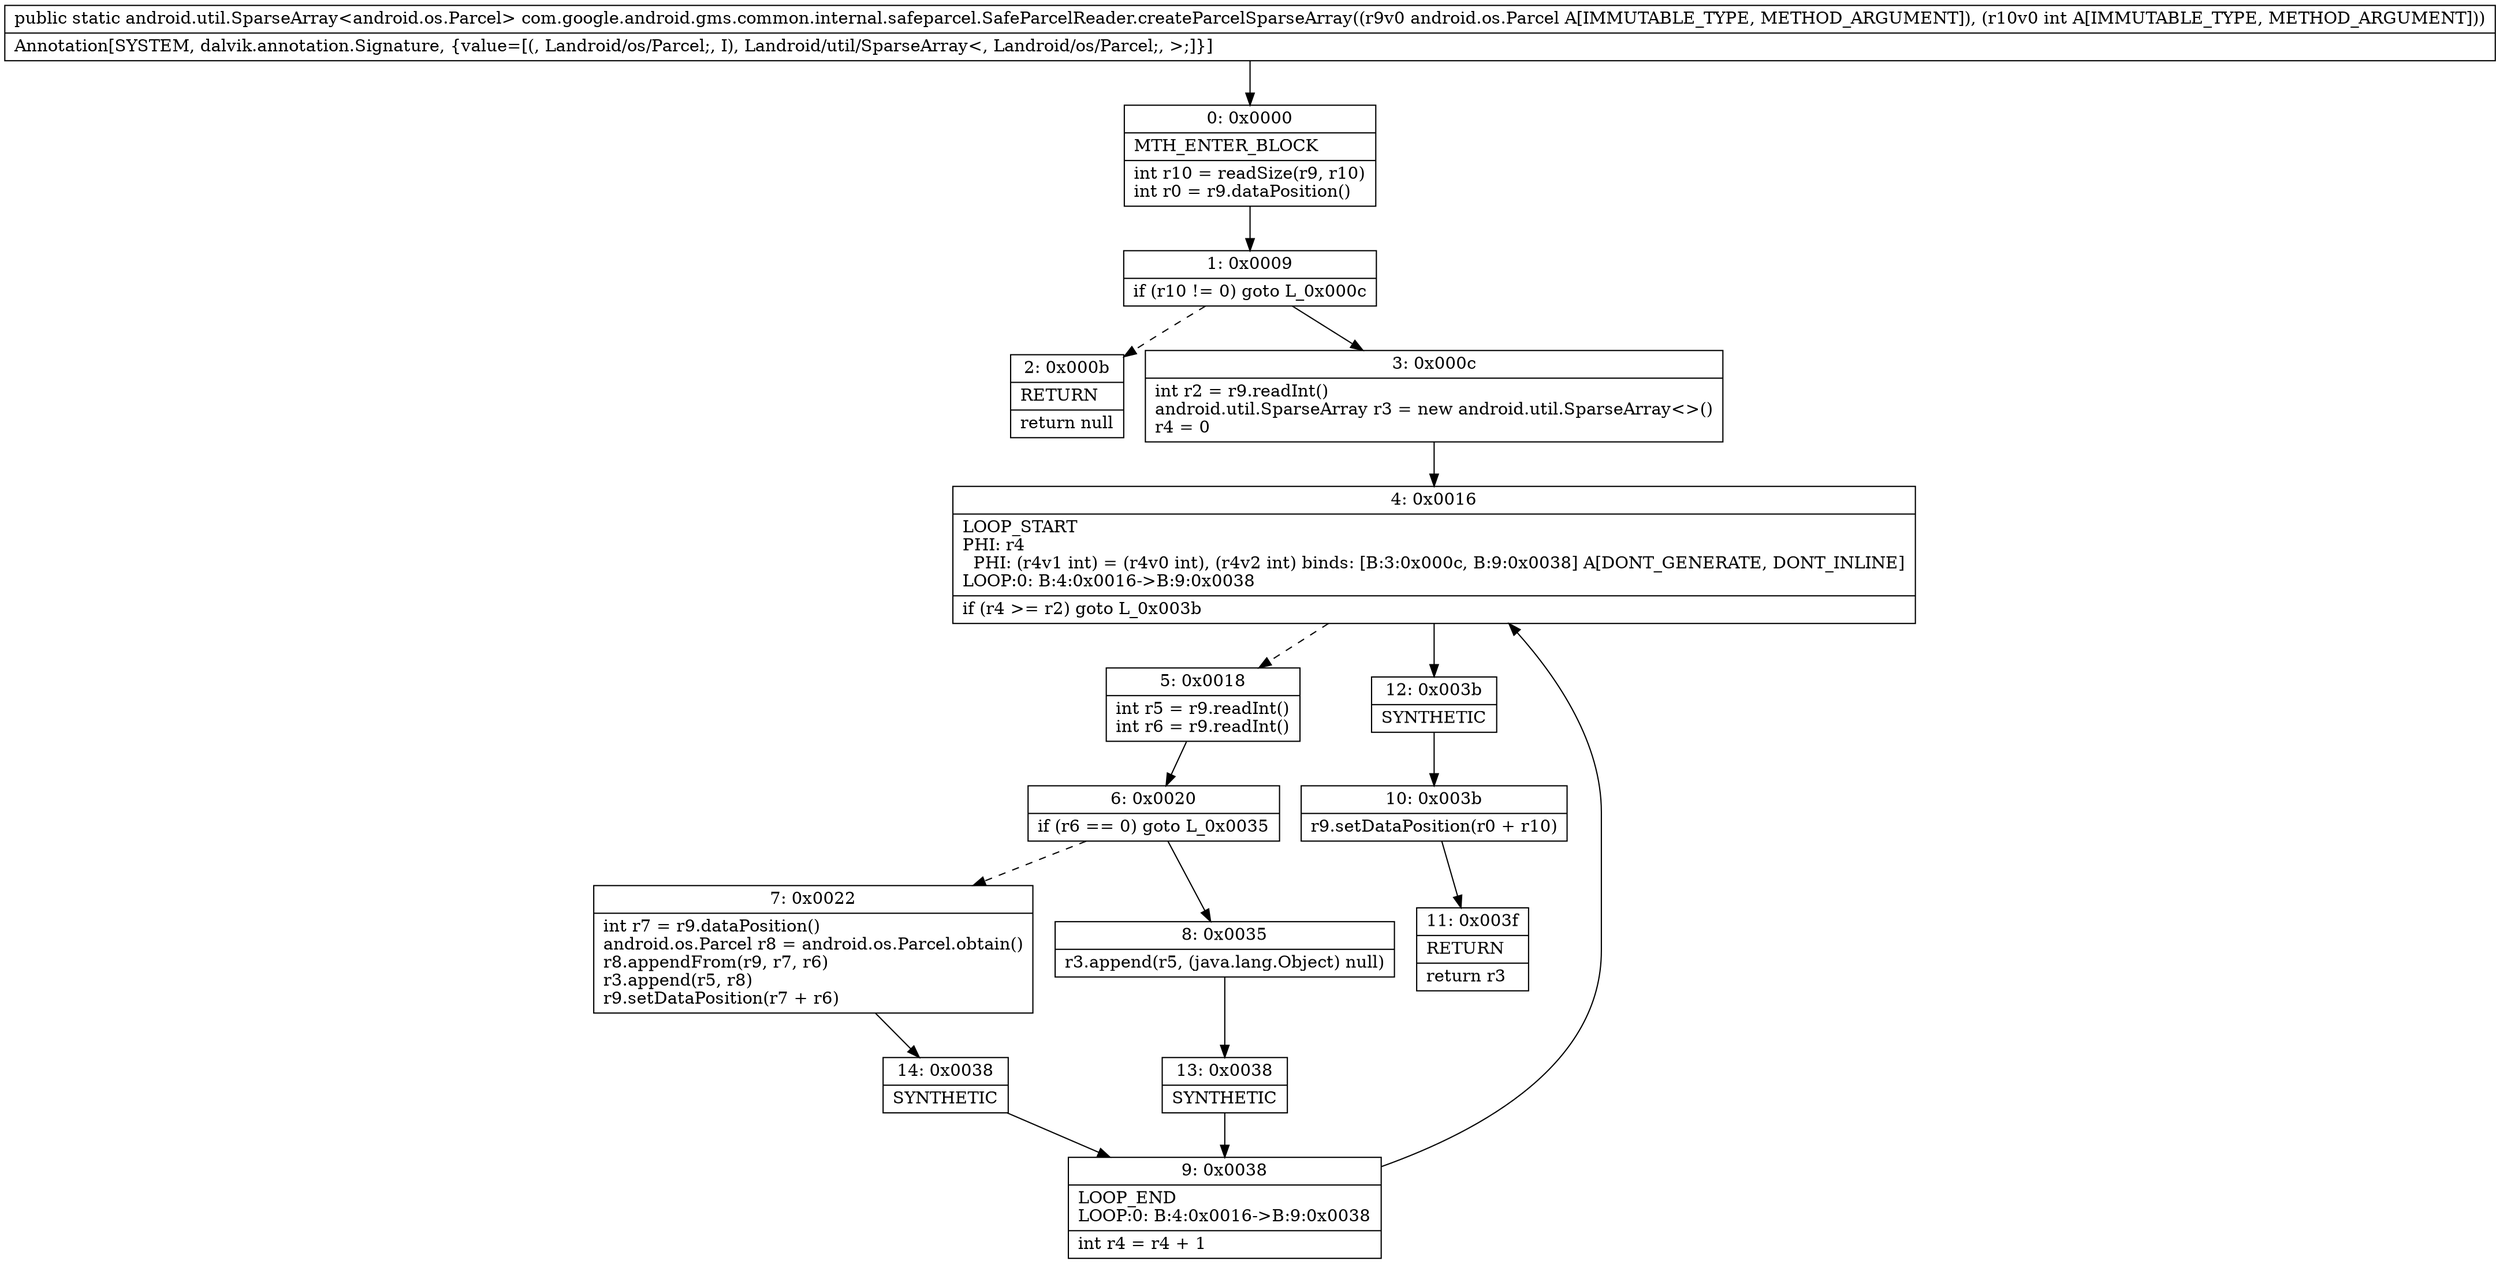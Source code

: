 digraph "CFG forcom.google.android.gms.common.internal.safeparcel.SafeParcelReader.createParcelSparseArray(Landroid\/os\/Parcel;I)Landroid\/util\/SparseArray;" {
Node_0 [shape=record,label="{0\:\ 0x0000|MTH_ENTER_BLOCK\l|int r10 = readSize(r9, r10)\lint r0 = r9.dataPosition()\l}"];
Node_1 [shape=record,label="{1\:\ 0x0009|if (r10 != 0) goto L_0x000c\l}"];
Node_2 [shape=record,label="{2\:\ 0x000b|RETURN\l|return null\l}"];
Node_3 [shape=record,label="{3\:\ 0x000c|int r2 = r9.readInt()\landroid.util.SparseArray r3 = new android.util.SparseArray\<\>()\lr4 = 0\l}"];
Node_4 [shape=record,label="{4\:\ 0x0016|LOOP_START\lPHI: r4 \l  PHI: (r4v1 int) = (r4v0 int), (r4v2 int) binds: [B:3:0x000c, B:9:0x0038] A[DONT_GENERATE, DONT_INLINE]\lLOOP:0: B:4:0x0016\-\>B:9:0x0038\l|if (r4 \>= r2) goto L_0x003b\l}"];
Node_5 [shape=record,label="{5\:\ 0x0018|int r5 = r9.readInt()\lint r6 = r9.readInt()\l}"];
Node_6 [shape=record,label="{6\:\ 0x0020|if (r6 == 0) goto L_0x0035\l}"];
Node_7 [shape=record,label="{7\:\ 0x0022|int r7 = r9.dataPosition()\landroid.os.Parcel r8 = android.os.Parcel.obtain()\lr8.appendFrom(r9, r7, r6)\lr3.append(r5, r8)\lr9.setDataPosition(r7 + r6)\l}"];
Node_8 [shape=record,label="{8\:\ 0x0035|r3.append(r5, (java.lang.Object) null)\l}"];
Node_9 [shape=record,label="{9\:\ 0x0038|LOOP_END\lLOOP:0: B:4:0x0016\-\>B:9:0x0038\l|int r4 = r4 + 1\l}"];
Node_10 [shape=record,label="{10\:\ 0x003b|r9.setDataPosition(r0 + r10)\l}"];
Node_11 [shape=record,label="{11\:\ 0x003f|RETURN\l|return r3\l}"];
Node_12 [shape=record,label="{12\:\ 0x003b|SYNTHETIC\l}"];
Node_13 [shape=record,label="{13\:\ 0x0038|SYNTHETIC\l}"];
Node_14 [shape=record,label="{14\:\ 0x0038|SYNTHETIC\l}"];
MethodNode[shape=record,label="{public static android.util.SparseArray\<android.os.Parcel\> com.google.android.gms.common.internal.safeparcel.SafeParcelReader.createParcelSparseArray((r9v0 android.os.Parcel A[IMMUTABLE_TYPE, METHOD_ARGUMENT]), (r10v0 int A[IMMUTABLE_TYPE, METHOD_ARGUMENT]))  | Annotation[SYSTEM, dalvik.annotation.Signature, \{value=[(, Landroid\/os\/Parcel;, I), Landroid\/util\/SparseArray\<, Landroid\/os\/Parcel;, \>;]\}]\l}"];
MethodNode -> Node_0;
Node_0 -> Node_1;
Node_1 -> Node_2[style=dashed];
Node_1 -> Node_3;
Node_3 -> Node_4;
Node_4 -> Node_5[style=dashed];
Node_4 -> Node_12;
Node_5 -> Node_6;
Node_6 -> Node_7[style=dashed];
Node_6 -> Node_8;
Node_7 -> Node_14;
Node_8 -> Node_13;
Node_9 -> Node_4;
Node_10 -> Node_11;
Node_12 -> Node_10;
Node_13 -> Node_9;
Node_14 -> Node_9;
}

